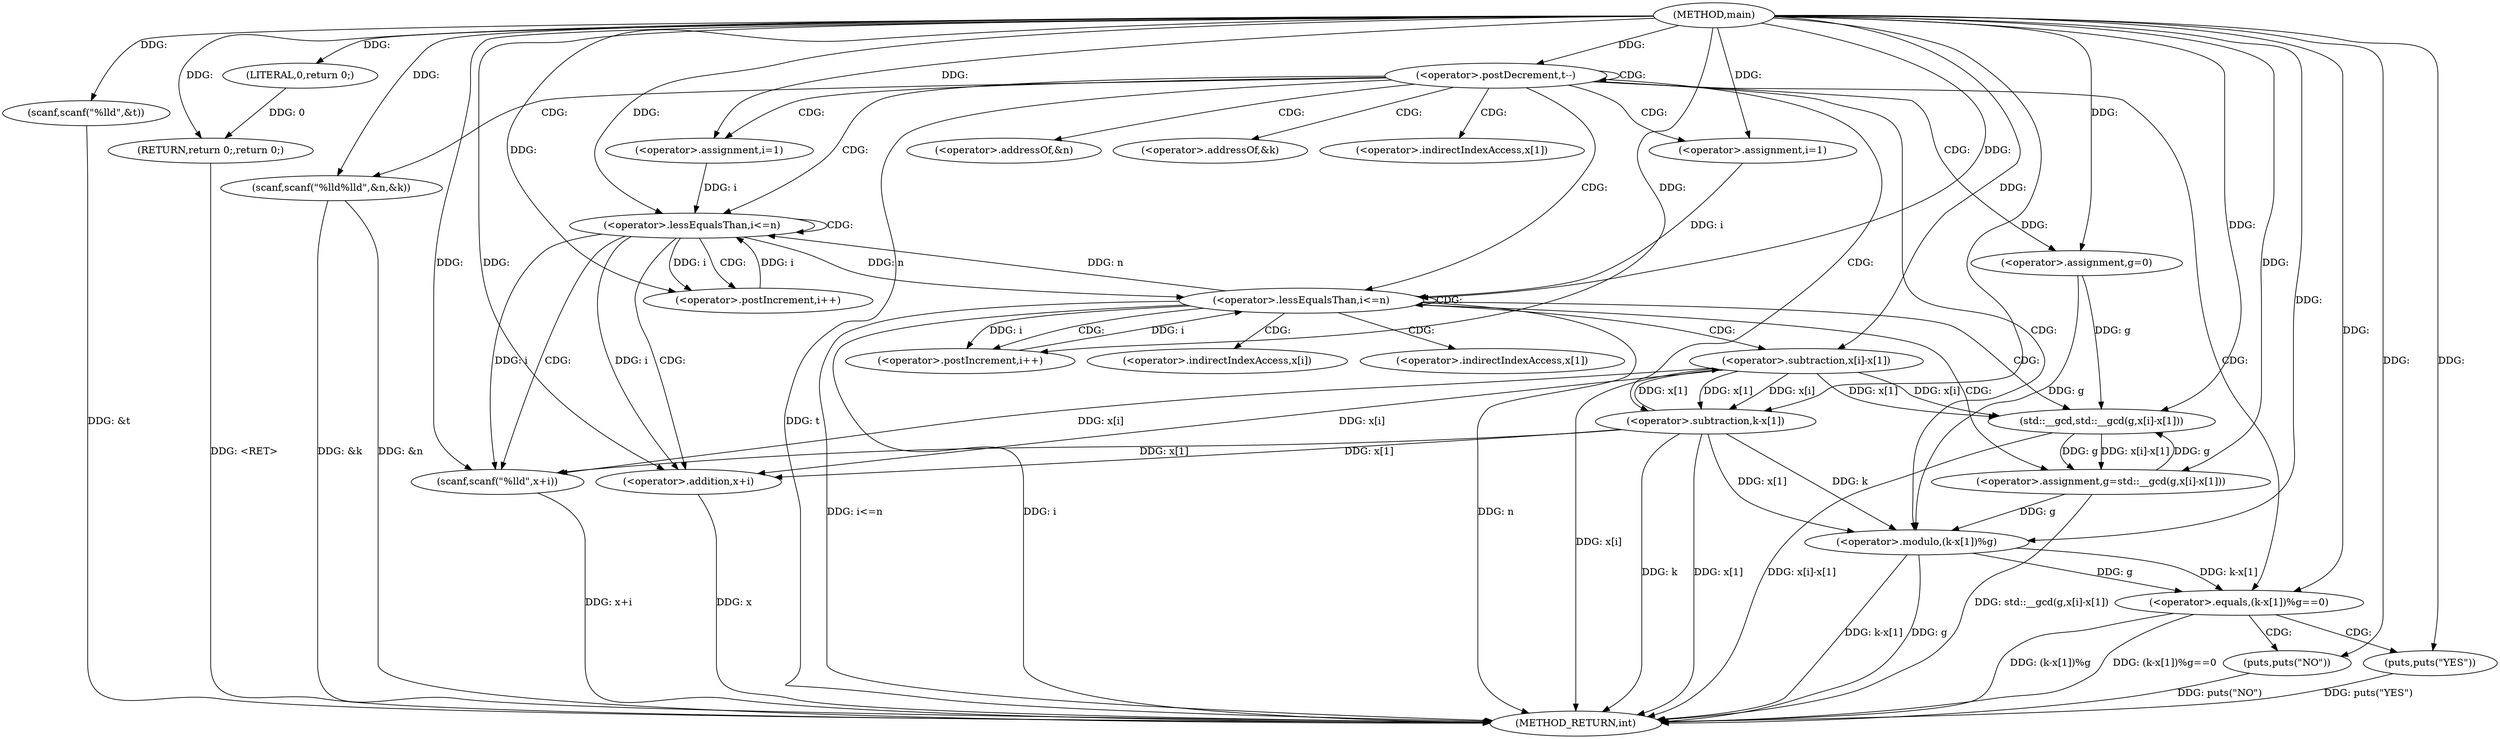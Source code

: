 digraph "main" {  
"1000101" [label = "(METHOD,main)" ]
"1000174" [label = "(METHOD_RETURN,int)" ]
"1000103" [label = "(scanf,scanf(\"%lld\",&t))" ]
"1000172" [label = "(RETURN,return 0;,return 0;)" ]
"1000108" [label = "(<operator>.postDecrement,t--)" ]
"1000173" [label = "(LITERAL,0,return 0;)" ]
"1000111" [label = "(scanf,scanf(\"%lld%lld\",&n,&k))" ]
"1000133" [label = "(<operator>.assignment,g=0)" ]
"1000119" [label = "(<operator>.assignment,i=1)" ]
"1000122" [label = "(<operator>.lessEqualsThan,i<=n)" ]
"1000125" [label = "(<operator>.postIncrement,i++)" ]
"1000127" [label = "(scanf,scanf(\"%lld\",x+i))" ]
"1000138" [label = "(<operator>.assignment,i=1)" ]
"1000141" [label = "(<operator>.lessEqualsThan,i<=n)" ]
"1000144" [label = "(<operator>.postIncrement,i++)" ]
"1000146" [label = "(<operator>.assignment,g=std::__gcd(g,x[i]-x[1]))" ]
"1000158" [label = "(<operator>.equals,(k-x[1])%g==0)" ]
"1000167" [label = "(puts,puts(\"YES\"))" ]
"1000170" [label = "(puts,puts(\"NO\"))" ]
"1000129" [label = "(<operator>.addition,x+i)" ]
"1000148" [label = "(std::__gcd,std::__gcd(g,x[i]-x[1]))" ]
"1000159" [label = "(<operator>.modulo,(k-x[1])%g)" ]
"1000150" [label = "(<operator>.subtraction,x[i]-x[1])" ]
"1000160" [label = "(<operator>.subtraction,k-x[1])" ]
"1000113" [label = "(<operator>.addressOf,&n)" ]
"1000115" [label = "(<operator>.addressOf,&k)" ]
"1000151" [label = "(<operator>.indirectIndexAccess,x[i])" ]
"1000154" [label = "(<operator>.indirectIndexAccess,x[1])" ]
"1000162" [label = "(<operator>.indirectIndexAccess,x[1])" ]
  "1000172" -> "1000174"  [ label = "DDG: <RET>"] 
  "1000103" -> "1000174"  [ label = "DDG: &t"] 
  "1000108" -> "1000174"  [ label = "DDG: t"] 
  "1000111" -> "1000174"  [ label = "DDG: &n"] 
  "1000111" -> "1000174"  [ label = "DDG: &k"] 
  "1000141" -> "1000174"  [ label = "DDG: i"] 
  "1000141" -> "1000174"  [ label = "DDG: n"] 
  "1000141" -> "1000174"  [ label = "DDG: i<=n"] 
  "1000160" -> "1000174"  [ label = "DDG: k"] 
  "1000160" -> "1000174"  [ label = "DDG: x[1]"] 
  "1000159" -> "1000174"  [ label = "DDG: k-x[1]"] 
  "1000159" -> "1000174"  [ label = "DDG: g"] 
  "1000158" -> "1000174"  [ label = "DDG: (k-x[1])%g"] 
  "1000158" -> "1000174"  [ label = "DDG: (k-x[1])%g==0"] 
  "1000170" -> "1000174"  [ label = "DDG: puts(\"NO\")"] 
  "1000167" -> "1000174"  [ label = "DDG: puts(\"YES\")"] 
  "1000150" -> "1000174"  [ label = "DDG: x[i]"] 
  "1000148" -> "1000174"  [ label = "DDG: x[i]-x[1]"] 
  "1000146" -> "1000174"  [ label = "DDG: std::__gcd(g,x[i]-x[1])"] 
  "1000129" -> "1000174"  [ label = "DDG: x"] 
  "1000127" -> "1000174"  [ label = "DDG: x+i"] 
  "1000101" -> "1000103"  [ label = "DDG: "] 
  "1000173" -> "1000172"  [ label = "DDG: 0"] 
  "1000101" -> "1000172"  [ label = "DDG: "] 
  "1000101" -> "1000173"  [ label = "DDG: "] 
  "1000101" -> "1000108"  [ label = "DDG: "] 
  "1000101" -> "1000111"  [ label = "DDG: "] 
  "1000101" -> "1000133"  [ label = "DDG: "] 
  "1000101" -> "1000119"  [ label = "DDG: "] 
  "1000101" -> "1000127"  [ label = "DDG: "] 
  "1000101" -> "1000138"  [ label = "DDG: "] 
  "1000148" -> "1000146"  [ label = "DDG: x[i]-x[1]"] 
  "1000148" -> "1000146"  [ label = "DDG: g"] 
  "1000119" -> "1000122"  [ label = "DDG: i"] 
  "1000125" -> "1000122"  [ label = "DDG: i"] 
  "1000101" -> "1000122"  [ label = "DDG: "] 
  "1000141" -> "1000122"  [ label = "DDG: n"] 
  "1000101" -> "1000125"  [ label = "DDG: "] 
  "1000122" -> "1000125"  [ label = "DDG: i"] 
  "1000160" -> "1000127"  [ label = "DDG: x[1]"] 
  "1000150" -> "1000127"  [ label = "DDG: x[i]"] 
  "1000122" -> "1000127"  [ label = "DDG: i"] 
  "1000138" -> "1000141"  [ label = "DDG: i"] 
  "1000144" -> "1000141"  [ label = "DDG: i"] 
  "1000101" -> "1000141"  [ label = "DDG: "] 
  "1000122" -> "1000141"  [ label = "DDG: n"] 
  "1000141" -> "1000144"  [ label = "DDG: i"] 
  "1000101" -> "1000144"  [ label = "DDG: "] 
  "1000101" -> "1000146"  [ label = "DDG: "] 
  "1000159" -> "1000158"  [ label = "DDG: k-x[1]"] 
  "1000159" -> "1000158"  [ label = "DDG: g"] 
  "1000101" -> "1000158"  [ label = "DDG: "] 
  "1000101" -> "1000167"  [ label = "DDG: "] 
  "1000160" -> "1000129"  [ label = "DDG: x[1]"] 
  "1000150" -> "1000129"  [ label = "DDG: x[i]"] 
  "1000101" -> "1000129"  [ label = "DDG: "] 
  "1000122" -> "1000129"  [ label = "DDG: i"] 
  "1000133" -> "1000148"  [ label = "DDG: g"] 
  "1000146" -> "1000148"  [ label = "DDG: g"] 
  "1000101" -> "1000148"  [ label = "DDG: "] 
  "1000150" -> "1000148"  [ label = "DDG: x[1]"] 
  "1000150" -> "1000148"  [ label = "DDG: x[i]"] 
  "1000160" -> "1000159"  [ label = "DDG: x[1]"] 
  "1000160" -> "1000159"  [ label = "DDG: k"] 
  "1000133" -> "1000159"  [ label = "DDG: g"] 
  "1000146" -> "1000159"  [ label = "DDG: g"] 
  "1000101" -> "1000159"  [ label = "DDG: "] 
  "1000101" -> "1000170"  [ label = "DDG: "] 
  "1000160" -> "1000150"  [ label = "DDG: x[1]"] 
  "1000101" -> "1000150"  [ label = "DDG: "] 
  "1000101" -> "1000160"  [ label = "DDG: "] 
  "1000150" -> "1000160"  [ label = "DDG: x[1]"] 
  "1000150" -> "1000160"  [ label = "DDG: x[i]"] 
  "1000108" -> "1000141"  [ label = "CDG: "] 
  "1000108" -> "1000119"  [ label = "CDG: "] 
  "1000108" -> "1000133"  [ label = "CDG: "] 
  "1000108" -> "1000122"  [ label = "CDG: "] 
  "1000108" -> "1000159"  [ label = "CDG: "] 
  "1000108" -> "1000113"  [ label = "CDG: "] 
  "1000108" -> "1000111"  [ label = "CDG: "] 
  "1000108" -> "1000158"  [ label = "CDG: "] 
  "1000108" -> "1000160"  [ label = "CDG: "] 
  "1000108" -> "1000108"  [ label = "CDG: "] 
  "1000108" -> "1000115"  [ label = "CDG: "] 
  "1000108" -> "1000162"  [ label = "CDG: "] 
  "1000108" -> "1000138"  [ label = "CDG: "] 
  "1000122" -> "1000125"  [ label = "CDG: "] 
  "1000122" -> "1000127"  [ label = "CDG: "] 
  "1000122" -> "1000122"  [ label = "CDG: "] 
  "1000122" -> "1000129"  [ label = "CDG: "] 
  "1000141" -> "1000141"  [ label = "CDG: "] 
  "1000141" -> "1000150"  [ label = "CDG: "] 
  "1000141" -> "1000148"  [ label = "CDG: "] 
  "1000141" -> "1000144"  [ label = "CDG: "] 
  "1000141" -> "1000154"  [ label = "CDG: "] 
  "1000141" -> "1000151"  [ label = "CDG: "] 
  "1000141" -> "1000146"  [ label = "CDG: "] 
  "1000158" -> "1000167"  [ label = "CDG: "] 
  "1000158" -> "1000170"  [ label = "CDG: "] 
}

